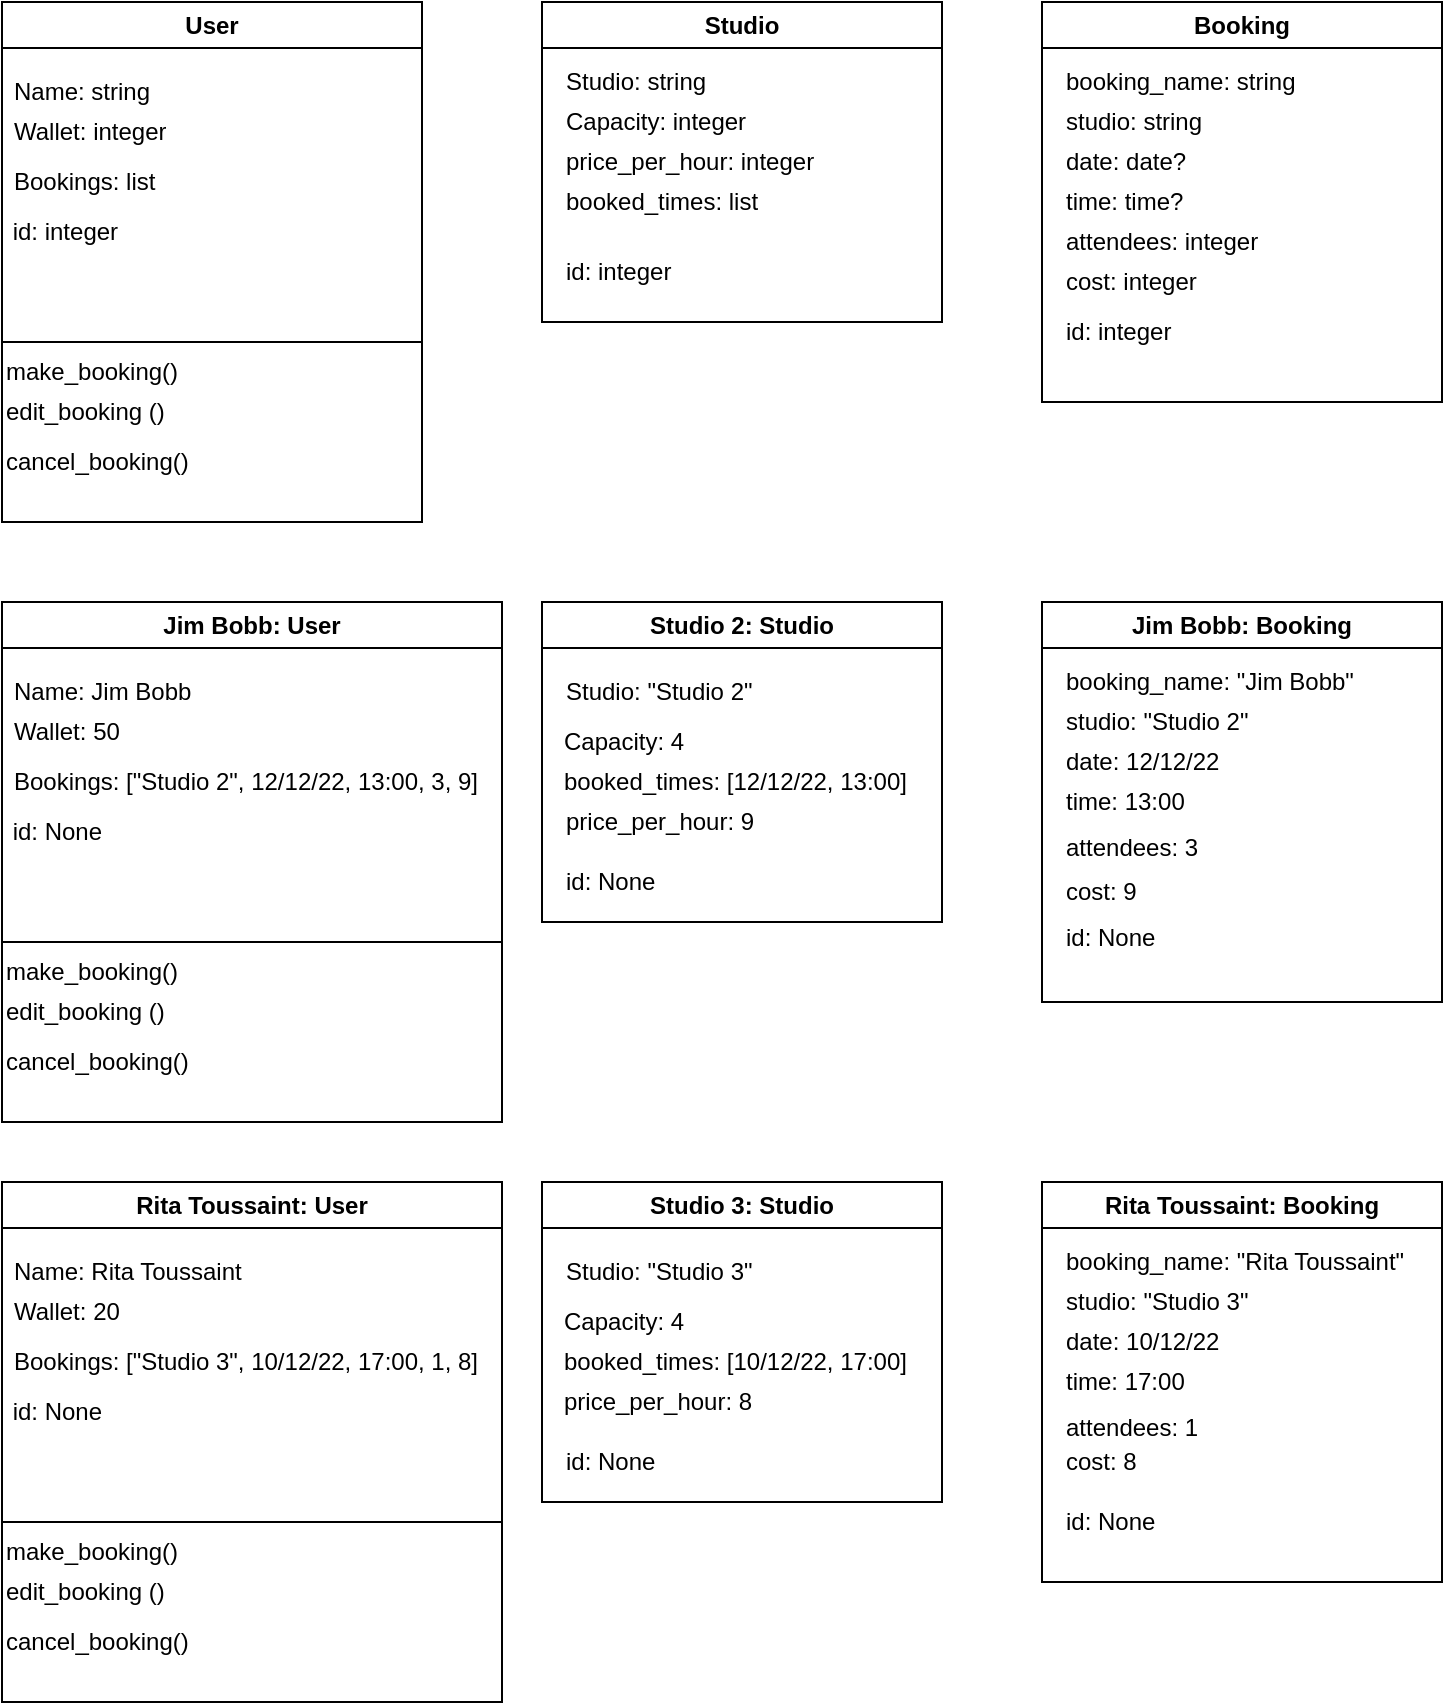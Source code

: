 <mxfile version="20.5.3" type="github">
  <diagram id="C5RBs43oDa-KdzZeNtuy" name="Page-1">
    <mxGraphModel dx="925" dy="440" grid="1" gridSize="10" guides="1" tooltips="1" connect="1" arrows="1" fold="1" page="1" pageScale="1" pageWidth="827" pageHeight="1169" math="0" shadow="0">
      <root>
        <mxCell id="WIyWlLk6GJQsqaUBKTNV-0" />
        <mxCell id="WIyWlLk6GJQsqaUBKTNV-1" parent="WIyWlLk6GJQsqaUBKTNV-0" />
        <mxCell id="b5-lC_gH31U_IA7LsAaC-8" value="Studio" style="swimlane;whiteSpace=wrap;html=1;fillColor=none;" vertex="1" parent="WIyWlLk6GJQsqaUBKTNV-1">
          <mxGeometry x="320" y="140" width="200" height="160" as="geometry" />
        </mxCell>
        <mxCell id="b5-lC_gH31U_IA7LsAaC-9" value="Studio: string" style="text;html=1;strokeColor=none;fillColor=none;align=left;verticalAlign=middle;whiteSpace=wrap;rounded=0;" vertex="1" parent="b5-lC_gH31U_IA7LsAaC-8">
          <mxGeometry x="10" y="30" width="170" height="20" as="geometry" />
        </mxCell>
        <mxCell id="b5-lC_gH31U_IA7LsAaC-10" value="Capacity: integer" style="text;html=1;strokeColor=none;fillColor=none;align=left;verticalAlign=middle;whiteSpace=wrap;rounded=0;" vertex="1" parent="b5-lC_gH31U_IA7LsAaC-8">
          <mxGeometry x="10" y="50" width="170" height="20" as="geometry" />
        </mxCell>
        <mxCell id="b5-lC_gH31U_IA7LsAaC-11" value="booked_times: list" style="text;html=1;strokeColor=none;fillColor=none;align=left;verticalAlign=middle;whiteSpace=wrap;rounded=0;" vertex="1" parent="b5-lC_gH31U_IA7LsAaC-8">
          <mxGeometry x="10" y="90" width="170" height="20" as="geometry" />
        </mxCell>
        <mxCell id="b5-lC_gH31U_IA7LsAaC-19" value="id: integer" style="text;html=1;strokeColor=none;fillColor=none;align=left;verticalAlign=middle;whiteSpace=wrap;rounded=0;" vertex="1" parent="b5-lC_gH31U_IA7LsAaC-8">
          <mxGeometry x="10" y="120" width="170" height="30" as="geometry" />
        </mxCell>
        <mxCell id="b5-lC_gH31U_IA7LsAaC-89" value="price_per_hour: integer" style="text;html=1;strokeColor=none;fillColor=none;align=left;verticalAlign=middle;whiteSpace=wrap;rounded=0;" vertex="1" parent="b5-lC_gH31U_IA7LsAaC-8">
          <mxGeometry x="10" y="70" width="170" height="20" as="geometry" />
        </mxCell>
        <mxCell id="b5-lC_gH31U_IA7LsAaC-13" value="Booking" style="swimlane;whiteSpace=wrap;html=1;fillColor=none;" vertex="1" parent="WIyWlLk6GJQsqaUBKTNV-1">
          <mxGeometry x="570" y="140" width="200" height="200" as="geometry" />
        </mxCell>
        <mxCell id="b5-lC_gH31U_IA7LsAaC-14" value="booking_name: string" style="text;html=1;strokeColor=none;fillColor=none;align=left;verticalAlign=middle;whiteSpace=wrap;rounded=0;" vertex="1" parent="b5-lC_gH31U_IA7LsAaC-13">
          <mxGeometry x="10" y="30" width="170" height="20" as="geometry" />
        </mxCell>
        <mxCell id="b5-lC_gH31U_IA7LsAaC-15" value="studio: string" style="text;html=1;strokeColor=none;fillColor=none;align=left;verticalAlign=middle;whiteSpace=wrap;rounded=0;" vertex="1" parent="b5-lC_gH31U_IA7LsAaC-13">
          <mxGeometry x="10" y="50" width="170" height="20" as="geometry" />
        </mxCell>
        <mxCell id="b5-lC_gH31U_IA7LsAaC-16" value="date: date?" style="text;html=1;strokeColor=none;fillColor=none;align=left;verticalAlign=middle;whiteSpace=wrap;rounded=0;" vertex="1" parent="b5-lC_gH31U_IA7LsAaC-13">
          <mxGeometry x="10" y="70" width="170" height="20" as="geometry" />
        </mxCell>
        <mxCell id="b5-lC_gH31U_IA7LsAaC-17" value="time: time?" style="text;html=1;strokeColor=none;fillColor=none;align=left;verticalAlign=middle;whiteSpace=wrap;rounded=0;" vertex="1" parent="b5-lC_gH31U_IA7LsAaC-13">
          <mxGeometry x="10" y="90" width="170" height="20" as="geometry" />
        </mxCell>
        <mxCell id="b5-lC_gH31U_IA7LsAaC-18" value="id: integer" style="text;html=1;strokeColor=none;fillColor=none;align=left;verticalAlign=middle;whiteSpace=wrap;rounded=0;" vertex="1" parent="b5-lC_gH31U_IA7LsAaC-13">
          <mxGeometry x="10" y="150" width="170" height="30" as="geometry" />
        </mxCell>
        <mxCell id="b5-lC_gH31U_IA7LsAaC-66" value="attendees: integer" style="text;html=1;strokeColor=none;fillColor=none;align=left;verticalAlign=middle;whiteSpace=wrap;rounded=0;" vertex="1" parent="b5-lC_gH31U_IA7LsAaC-13">
          <mxGeometry x="10" y="110" width="170" height="20" as="geometry" />
        </mxCell>
        <mxCell id="b5-lC_gH31U_IA7LsAaC-90" value="cost: integer" style="text;html=1;strokeColor=none;fillColor=none;align=left;verticalAlign=middle;whiteSpace=wrap;rounded=0;" vertex="1" parent="b5-lC_gH31U_IA7LsAaC-13">
          <mxGeometry x="10" y="130" width="170" height="20" as="geometry" />
        </mxCell>
        <mxCell id="b5-lC_gH31U_IA7LsAaC-20" value="User" style="swimlane;whiteSpace=wrap;html=1;fillColor=none;" vertex="1" parent="WIyWlLk6GJQsqaUBKTNV-1">
          <mxGeometry x="50" y="140" width="210" height="260" as="geometry" />
        </mxCell>
        <mxCell id="b5-lC_gH31U_IA7LsAaC-24" value="" style="endArrow=none;html=1;rounded=0;" edge="1" parent="b5-lC_gH31U_IA7LsAaC-20">
          <mxGeometry width="50" height="50" relative="1" as="geometry">
            <mxPoint x="10" y="170" as="sourcePoint" />
            <mxPoint x="210" y="170" as="targetPoint" />
            <Array as="points">
              <mxPoint y="170" />
            </Array>
          </mxGeometry>
        </mxCell>
        <mxCell id="b5-lC_gH31U_IA7LsAaC-25" value="&amp;nbsp;id: integer" style="text;html=1;strokeColor=none;fillColor=none;align=left;verticalAlign=middle;whiteSpace=wrap;rounded=0;" vertex="1" parent="b5-lC_gH31U_IA7LsAaC-20">
          <mxGeometry y="100" width="210" height="30" as="geometry" />
        </mxCell>
        <mxCell id="b5-lC_gH31U_IA7LsAaC-1" value="Name: string" style="text;strokeColor=none;fillColor=none;align=left;verticalAlign=middle;spacingLeft=4;spacingRight=4;overflow=hidden;points=[[0,0.5],[1,0.5]];portConstraint=eastwest;rotatable=0;whiteSpace=wrap;html=1;" vertex="1" parent="b5-lC_gH31U_IA7LsAaC-20">
          <mxGeometry y="30" width="210" height="30" as="geometry" />
        </mxCell>
        <mxCell id="b5-lC_gH31U_IA7LsAaC-2" value="Wallet: integer" style="text;strokeColor=none;fillColor=none;align=left;verticalAlign=middle;spacingLeft=4;spacingRight=4;overflow=hidden;points=[[0,0.5],[1,0.5]];portConstraint=eastwest;rotatable=0;whiteSpace=wrap;html=1;" vertex="1" parent="b5-lC_gH31U_IA7LsAaC-20">
          <mxGeometry y="50" width="210" height="30" as="geometry" />
        </mxCell>
        <mxCell id="b5-lC_gH31U_IA7LsAaC-3" value="&lt;div&gt;Bookings: list&lt;/div&gt;" style="text;strokeColor=none;fillColor=none;align=left;verticalAlign=middle;spacingLeft=4;spacingRight=4;overflow=hidden;points=[[0,0.5],[1,0.5]];portConstraint=eastwest;rotatable=0;whiteSpace=wrap;html=1;" vertex="1" parent="b5-lC_gH31U_IA7LsAaC-20">
          <mxGeometry y="80" width="210" height="20" as="geometry" />
        </mxCell>
        <mxCell id="b5-lC_gH31U_IA7LsAaC-5" value="make_booking()" style="text;html=1;strokeColor=none;fillColor=none;align=left;verticalAlign=middle;whiteSpace=wrap;rounded=0;" vertex="1" parent="b5-lC_gH31U_IA7LsAaC-20">
          <mxGeometry y="175" width="210" height="20" as="geometry" />
        </mxCell>
        <mxCell id="b5-lC_gH31U_IA7LsAaC-6" value="edit_booking ()" style="text;html=1;strokeColor=none;fillColor=none;align=left;verticalAlign=middle;whiteSpace=wrap;rounded=0;" vertex="1" parent="b5-lC_gH31U_IA7LsAaC-20">
          <mxGeometry y="200" width="210" height="10" as="geometry" />
        </mxCell>
        <mxCell id="b5-lC_gH31U_IA7LsAaC-7" value="cancel_booking()" style="text;html=1;strokeColor=none;fillColor=none;align=left;verticalAlign=middle;whiteSpace=wrap;rounded=0;" vertex="1" parent="b5-lC_gH31U_IA7LsAaC-20">
          <mxGeometry y="220" width="200" height="20" as="geometry" />
        </mxCell>
        <mxCell id="b5-lC_gH31U_IA7LsAaC-26" value="Jim Bobb: User" style="swimlane;whiteSpace=wrap;html=1;fillColor=none;" vertex="1" parent="WIyWlLk6GJQsqaUBKTNV-1">
          <mxGeometry x="50" y="440" width="250" height="260" as="geometry" />
        </mxCell>
        <mxCell id="b5-lC_gH31U_IA7LsAaC-27" value="" style="endArrow=none;html=1;rounded=0;" edge="1" parent="b5-lC_gH31U_IA7LsAaC-26">
          <mxGeometry width="50" height="50" relative="1" as="geometry">
            <mxPoint x="10" y="170" as="sourcePoint" />
            <mxPoint x="240" y="170" as="targetPoint" />
            <Array as="points">
              <mxPoint y="170" />
              <mxPoint x="230" y="170" />
              <mxPoint x="250" y="170" />
            </Array>
          </mxGeometry>
        </mxCell>
        <mxCell id="b5-lC_gH31U_IA7LsAaC-28" value="&amp;nbsp;id: None" style="text;html=1;strokeColor=none;fillColor=none;align=left;verticalAlign=middle;whiteSpace=wrap;rounded=0;" vertex="1" parent="b5-lC_gH31U_IA7LsAaC-26">
          <mxGeometry y="100" width="210" height="30" as="geometry" />
        </mxCell>
        <mxCell id="b5-lC_gH31U_IA7LsAaC-29" value="Name: Jim Bobb" style="text;strokeColor=none;fillColor=none;align=left;verticalAlign=middle;spacingLeft=4;spacingRight=4;overflow=hidden;points=[[0,0.5],[1,0.5]];portConstraint=eastwest;rotatable=0;whiteSpace=wrap;html=1;" vertex="1" parent="b5-lC_gH31U_IA7LsAaC-26">
          <mxGeometry y="30" width="210" height="30" as="geometry" />
        </mxCell>
        <mxCell id="b5-lC_gH31U_IA7LsAaC-30" value="Wallet: 50" style="text;strokeColor=none;fillColor=none;align=left;verticalAlign=middle;spacingLeft=4;spacingRight=4;overflow=hidden;points=[[0,0.5],[1,0.5]];portConstraint=eastwest;rotatable=0;whiteSpace=wrap;html=1;" vertex="1" parent="b5-lC_gH31U_IA7LsAaC-26">
          <mxGeometry y="50" width="210" height="30" as="geometry" />
        </mxCell>
        <mxCell id="b5-lC_gH31U_IA7LsAaC-31" value="&lt;div&gt;Bookings: [&quot;Studio 2&quot;, 12/12/22, 13:00, 3, 9]&lt;br&gt;&lt;/div&gt;" style="text;strokeColor=none;fillColor=none;align=left;verticalAlign=middle;spacingLeft=4;spacingRight=4;overflow=hidden;points=[[0,0.5],[1,0.5]];portConstraint=eastwest;rotatable=0;whiteSpace=wrap;html=1;" vertex="1" parent="b5-lC_gH31U_IA7LsAaC-26">
          <mxGeometry y="70" width="250" height="40" as="geometry" />
        </mxCell>
        <mxCell id="b5-lC_gH31U_IA7LsAaC-32" value="make_booking()" style="text;html=1;strokeColor=none;fillColor=none;align=left;verticalAlign=middle;whiteSpace=wrap;rounded=0;" vertex="1" parent="b5-lC_gH31U_IA7LsAaC-26">
          <mxGeometry y="175" width="210" height="20" as="geometry" />
        </mxCell>
        <mxCell id="b5-lC_gH31U_IA7LsAaC-33" value="edit_booking ()" style="text;html=1;strokeColor=none;fillColor=none;align=left;verticalAlign=middle;whiteSpace=wrap;rounded=0;" vertex="1" parent="b5-lC_gH31U_IA7LsAaC-26">
          <mxGeometry y="200" width="210" height="10" as="geometry" />
        </mxCell>
        <mxCell id="b5-lC_gH31U_IA7LsAaC-34" value="cancel_booking()" style="text;html=1;strokeColor=none;fillColor=none;align=left;verticalAlign=middle;whiteSpace=wrap;rounded=0;" vertex="1" parent="b5-lC_gH31U_IA7LsAaC-26">
          <mxGeometry y="220" width="200" height="20" as="geometry" />
        </mxCell>
        <mxCell id="b5-lC_gH31U_IA7LsAaC-35" value="Studio 2: Studio" style="swimlane;whiteSpace=wrap;html=1;fillColor=none;" vertex="1" parent="WIyWlLk6GJQsqaUBKTNV-1">
          <mxGeometry x="320" y="440" width="200" height="160" as="geometry" />
        </mxCell>
        <mxCell id="b5-lC_gH31U_IA7LsAaC-36" value="Studio: &quot;Studio 2&quot;" style="text;html=1;strokeColor=none;fillColor=none;align=left;verticalAlign=middle;whiteSpace=wrap;rounded=0;" vertex="1" parent="b5-lC_gH31U_IA7LsAaC-35">
          <mxGeometry x="10" y="30" width="170" height="30" as="geometry" />
        </mxCell>
        <mxCell id="b5-lC_gH31U_IA7LsAaC-37" value="Capacity: 4" style="text;html=1;strokeColor=none;fillColor=none;align=left;verticalAlign=middle;whiteSpace=wrap;rounded=0;" vertex="1" parent="b5-lC_gH31U_IA7LsAaC-35">
          <mxGeometry x="9" y="60" width="170" height="20" as="geometry" />
        </mxCell>
        <mxCell id="b5-lC_gH31U_IA7LsAaC-38" value="booked_times: [12/12/22, 13:00]" style="text;html=1;strokeColor=none;fillColor=none;align=left;verticalAlign=middle;whiteSpace=wrap;rounded=0;" vertex="1" parent="b5-lC_gH31U_IA7LsAaC-35">
          <mxGeometry x="9" y="80" width="180" height="20" as="geometry" />
        </mxCell>
        <mxCell id="b5-lC_gH31U_IA7LsAaC-39" value="id: None" style="text;html=1;strokeColor=none;fillColor=none;align=left;verticalAlign=middle;whiteSpace=wrap;rounded=0;" vertex="1" parent="b5-lC_gH31U_IA7LsAaC-35">
          <mxGeometry x="10" y="130" width="170" height="20" as="geometry" />
        </mxCell>
        <mxCell id="b5-lC_gH31U_IA7LsAaC-91" value="price_per_hour: 9" style="text;html=1;strokeColor=none;fillColor=none;align=left;verticalAlign=middle;whiteSpace=wrap;rounded=0;" vertex="1" parent="b5-lC_gH31U_IA7LsAaC-35">
          <mxGeometry x="10" y="100" width="170" height="20" as="geometry" />
        </mxCell>
        <mxCell id="b5-lC_gH31U_IA7LsAaC-40" value="Jim Bobb: Booking" style="swimlane;whiteSpace=wrap;html=1;fillColor=none;" vertex="1" parent="WIyWlLk6GJQsqaUBKTNV-1">
          <mxGeometry x="570" y="440" width="200" height="200" as="geometry" />
        </mxCell>
        <mxCell id="b5-lC_gH31U_IA7LsAaC-41" value="booking_name: &quot;Jim Bobb&quot;" style="text;html=1;strokeColor=none;fillColor=none;align=left;verticalAlign=middle;whiteSpace=wrap;rounded=0;" vertex="1" parent="b5-lC_gH31U_IA7LsAaC-40">
          <mxGeometry x="10" y="30" width="170" height="20" as="geometry" />
        </mxCell>
        <mxCell id="b5-lC_gH31U_IA7LsAaC-42" value="studio: &quot;Studio 2&quot;" style="text;html=1;strokeColor=none;fillColor=none;align=left;verticalAlign=middle;whiteSpace=wrap;rounded=0;" vertex="1" parent="b5-lC_gH31U_IA7LsAaC-40">
          <mxGeometry x="10" y="50" width="170" height="20" as="geometry" />
        </mxCell>
        <mxCell id="b5-lC_gH31U_IA7LsAaC-43" value="date: 12/12/22" style="text;html=1;strokeColor=none;fillColor=none;align=left;verticalAlign=middle;whiteSpace=wrap;rounded=0;" vertex="1" parent="b5-lC_gH31U_IA7LsAaC-40">
          <mxGeometry x="10" y="70" width="170" height="20" as="geometry" />
        </mxCell>
        <mxCell id="b5-lC_gH31U_IA7LsAaC-44" value="time: 13:00" style="text;html=1;strokeColor=none;fillColor=none;align=left;verticalAlign=middle;whiteSpace=wrap;rounded=0;" vertex="1" parent="b5-lC_gH31U_IA7LsAaC-40">
          <mxGeometry x="10" y="90" width="170" height="20" as="geometry" />
        </mxCell>
        <mxCell id="b5-lC_gH31U_IA7LsAaC-45" value="id: None" style="text;html=1;strokeColor=none;fillColor=none;align=left;verticalAlign=middle;whiteSpace=wrap;rounded=0;" vertex="1" parent="b5-lC_gH31U_IA7LsAaC-40">
          <mxGeometry x="10" y="160" width="170" height="15" as="geometry" />
        </mxCell>
        <mxCell id="b5-lC_gH31U_IA7LsAaC-67" value="attendees: 3" style="text;html=1;strokeColor=none;fillColor=none;align=left;verticalAlign=middle;whiteSpace=wrap;rounded=0;" vertex="1" parent="b5-lC_gH31U_IA7LsAaC-40">
          <mxGeometry x="10" y="115" width="170" height="15" as="geometry" />
        </mxCell>
        <mxCell id="b5-lC_gH31U_IA7LsAaC-92" value="cost: 9" style="text;html=1;strokeColor=none;fillColor=none;align=left;verticalAlign=middle;whiteSpace=wrap;rounded=0;" vertex="1" parent="b5-lC_gH31U_IA7LsAaC-40">
          <mxGeometry x="10" y="135" width="170" height="20" as="geometry" />
        </mxCell>
        <mxCell id="b5-lC_gH31U_IA7LsAaC-68" value="Rita Toussaint: User" style="swimlane;whiteSpace=wrap;html=1;fillColor=none;" vertex="1" parent="WIyWlLk6GJQsqaUBKTNV-1">
          <mxGeometry x="50" y="730" width="250" height="260" as="geometry" />
        </mxCell>
        <mxCell id="b5-lC_gH31U_IA7LsAaC-69" value="" style="endArrow=none;html=1;rounded=0;" edge="1" parent="b5-lC_gH31U_IA7LsAaC-68">
          <mxGeometry width="50" height="50" relative="1" as="geometry">
            <mxPoint x="10" y="170" as="sourcePoint" />
            <mxPoint x="210" y="170" as="targetPoint" />
            <Array as="points">
              <mxPoint y="170" />
              <mxPoint x="250" y="170" />
            </Array>
          </mxGeometry>
        </mxCell>
        <mxCell id="b5-lC_gH31U_IA7LsAaC-70" value="&amp;nbsp;id: None" style="text;html=1;strokeColor=none;fillColor=none;align=left;verticalAlign=middle;whiteSpace=wrap;rounded=0;" vertex="1" parent="b5-lC_gH31U_IA7LsAaC-68">
          <mxGeometry y="100" width="210" height="30" as="geometry" />
        </mxCell>
        <mxCell id="b5-lC_gH31U_IA7LsAaC-71" value="Name: Rita Toussaint" style="text;strokeColor=none;fillColor=none;align=left;verticalAlign=middle;spacingLeft=4;spacingRight=4;overflow=hidden;points=[[0,0.5],[1,0.5]];portConstraint=eastwest;rotatable=0;whiteSpace=wrap;html=1;" vertex="1" parent="b5-lC_gH31U_IA7LsAaC-68">
          <mxGeometry y="30" width="210" height="30" as="geometry" />
        </mxCell>
        <mxCell id="b5-lC_gH31U_IA7LsAaC-72" value="Wallet: 20" style="text;strokeColor=none;fillColor=none;align=left;verticalAlign=middle;spacingLeft=4;spacingRight=4;overflow=hidden;points=[[0,0.5],[1,0.5]];portConstraint=eastwest;rotatable=0;whiteSpace=wrap;html=1;" vertex="1" parent="b5-lC_gH31U_IA7LsAaC-68">
          <mxGeometry y="50" width="210" height="30" as="geometry" />
        </mxCell>
        <mxCell id="b5-lC_gH31U_IA7LsAaC-73" value="&lt;div&gt;Bookings: [&quot;Studio 3&quot;, 10/12/22, 17:00, 1, 8]&lt;br&gt;&lt;/div&gt;" style="text;strokeColor=none;fillColor=none;align=left;verticalAlign=middle;spacingLeft=4;spacingRight=4;overflow=hidden;points=[[0,0.5],[1,0.5]];portConstraint=eastwest;rotatable=0;whiteSpace=wrap;html=1;" vertex="1" parent="b5-lC_gH31U_IA7LsAaC-68">
          <mxGeometry y="70" width="250" height="40" as="geometry" />
        </mxCell>
        <mxCell id="b5-lC_gH31U_IA7LsAaC-74" value="make_booking()" style="text;html=1;strokeColor=none;fillColor=none;align=left;verticalAlign=middle;whiteSpace=wrap;rounded=0;" vertex="1" parent="b5-lC_gH31U_IA7LsAaC-68">
          <mxGeometry y="175" width="210" height="20" as="geometry" />
        </mxCell>
        <mxCell id="b5-lC_gH31U_IA7LsAaC-75" value="edit_booking ()" style="text;html=1;strokeColor=none;fillColor=none;align=left;verticalAlign=middle;whiteSpace=wrap;rounded=0;" vertex="1" parent="b5-lC_gH31U_IA7LsAaC-68">
          <mxGeometry y="200" width="210" height="10" as="geometry" />
        </mxCell>
        <mxCell id="b5-lC_gH31U_IA7LsAaC-76" value="cancel_booking()" style="text;html=1;strokeColor=none;fillColor=none;align=left;verticalAlign=middle;whiteSpace=wrap;rounded=0;" vertex="1" parent="b5-lC_gH31U_IA7LsAaC-68">
          <mxGeometry y="220" width="200" height="20" as="geometry" />
        </mxCell>
        <mxCell id="b5-lC_gH31U_IA7LsAaC-77" value="Studio 3: Studio" style="swimlane;whiteSpace=wrap;html=1;fillColor=none;" vertex="1" parent="WIyWlLk6GJQsqaUBKTNV-1">
          <mxGeometry x="320" y="730" width="200" height="160" as="geometry" />
        </mxCell>
        <mxCell id="b5-lC_gH31U_IA7LsAaC-78" value="Studio: &quot;Studio 3&quot;" style="text;html=1;strokeColor=none;fillColor=none;align=left;verticalAlign=middle;whiteSpace=wrap;rounded=0;" vertex="1" parent="b5-lC_gH31U_IA7LsAaC-77">
          <mxGeometry x="10" y="30" width="170" height="30" as="geometry" />
        </mxCell>
        <mxCell id="b5-lC_gH31U_IA7LsAaC-79" value="Capacity: 4" style="text;html=1;strokeColor=none;fillColor=none;align=left;verticalAlign=middle;whiteSpace=wrap;rounded=0;" vertex="1" parent="b5-lC_gH31U_IA7LsAaC-77">
          <mxGeometry x="9" y="60" width="170" height="20" as="geometry" />
        </mxCell>
        <mxCell id="b5-lC_gH31U_IA7LsAaC-80" value="booked_times: [10/12/22, 17:00]" style="text;html=1;strokeColor=none;fillColor=none;align=left;verticalAlign=middle;whiteSpace=wrap;rounded=0;" vertex="1" parent="b5-lC_gH31U_IA7LsAaC-77">
          <mxGeometry x="9" y="80" width="180" height="20" as="geometry" />
        </mxCell>
        <mxCell id="b5-lC_gH31U_IA7LsAaC-81" value="id: None" style="text;html=1;strokeColor=none;fillColor=none;align=left;verticalAlign=middle;whiteSpace=wrap;rounded=0;" vertex="1" parent="b5-lC_gH31U_IA7LsAaC-77">
          <mxGeometry x="10" y="130" width="170" height="20" as="geometry" />
        </mxCell>
        <mxCell id="b5-lC_gH31U_IA7LsAaC-93" value="price_per_hour: 8" style="text;html=1;strokeColor=none;fillColor=none;align=left;verticalAlign=middle;whiteSpace=wrap;rounded=0;" vertex="1" parent="b5-lC_gH31U_IA7LsAaC-77">
          <mxGeometry x="9" y="100" width="170" height="20" as="geometry" />
        </mxCell>
        <mxCell id="b5-lC_gH31U_IA7LsAaC-82" value="Rita Toussaint: Booking" style="swimlane;whiteSpace=wrap;html=1;fillColor=none;" vertex="1" parent="WIyWlLk6GJQsqaUBKTNV-1">
          <mxGeometry x="570" y="730" width="200" height="200" as="geometry" />
        </mxCell>
        <mxCell id="b5-lC_gH31U_IA7LsAaC-83" value="booking_name: &quot;Rita Toussaint&quot;" style="text;html=1;strokeColor=none;fillColor=none;align=left;verticalAlign=middle;whiteSpace=wrap;rounded=0;" vertex="1" parent="b5-lC_gH31U_IA7LsAaC-82">
          <mxGeometry x="10" y="30" width="180" height="20" as="geometry" />
        </mxCell>
        <mxCell id="b5-lC_gH31U_IA7LsAaC-84" value="studio: &quot;Studio 3&quot;" style="text;html=1;strokeColor=none;fillColor=none;align=left;verticalAlign=middle;whiteSpace=wrap;rounded=0;" vertex="1" parent="b5-lC_gH31U_IA7LsAaC-82">
          <mxGeometry x="10" y="50" width="170" height="20" as="geometry" />
        </mxCell>
        <mxCell id="b5-lC_gH31U_IA7LsAaC-85" value="date: 10/12/22" style="text;html=1;strokeColor=none;fillColor=none;align=left;verticalAlign=middle;whiteSpace=wrap;rounded=0;" vertex="1" parent="b5-lC_gH31U_IA7LsAaC-82">
          <mxGeometry x="10" y="70" width="170" height="20" as="geometry" />
        </mxCell>
        <mxCell id="b5-lC_gH31U_IA7LsAaC-86" value="time: 17:00" style="text;html=1;strokeColor=none;fillColor=none;align=left;verticalAlign=middle;whiteSpace=wrap;rounded=0;" vertex="1" parent="b5-lC_gH31U_IA7LsAaC-82">
          <mxGeometry x="10" y="90" width="170" height="20" as="geometry" />
        </mxCell>
        <mxCell id="b5-lC_gH31U_IA7LsAaC-87" value="id: None" style="text;html=1;strokeColor=none;fillColor=none;align=left;verticalAlign=middle;whiteSpace=wrap;rounded=0;" vertex="1" parent="b5-lC_gH31U_IA7LsAaC-82">
          <mxGeometry x="10" y="160" width="170" height="20" as="geometry" />
        </mxCell>
        <mxCell id="b5-lC_gH31U_IA7LsAaC-88" value="attendees: 1" style="text;html=1;strokeColor=none;fillColor=none;align=left;verticalAlign=middle;whiteSpace=wrap;rounded=0;" vertex="1" parent="b5-lC_gH31U_IA7LsAaC-82">
          <mxGeometry x="10" y="115" width="170" height="15" as="geometry" />
        </mxCell>
        <mxCell id="b5-lC_gH31U_IA7LsAaC-94" value="cost: 8" style="text;html=1;strokeColor=none;fillColor=none;align=left;verticalAlign=middle;whiteSpace=wrap;rounded=0;" vertex="1" parent="b5-lC_gH31U_IA7LsAaC-82">
          <mxGeometry x="10" y="130" width="170" height="20" as="geometry" />
        </mxCell>
      </root>
    </mxGraphModel>
  </diagram>
</mxfile>
